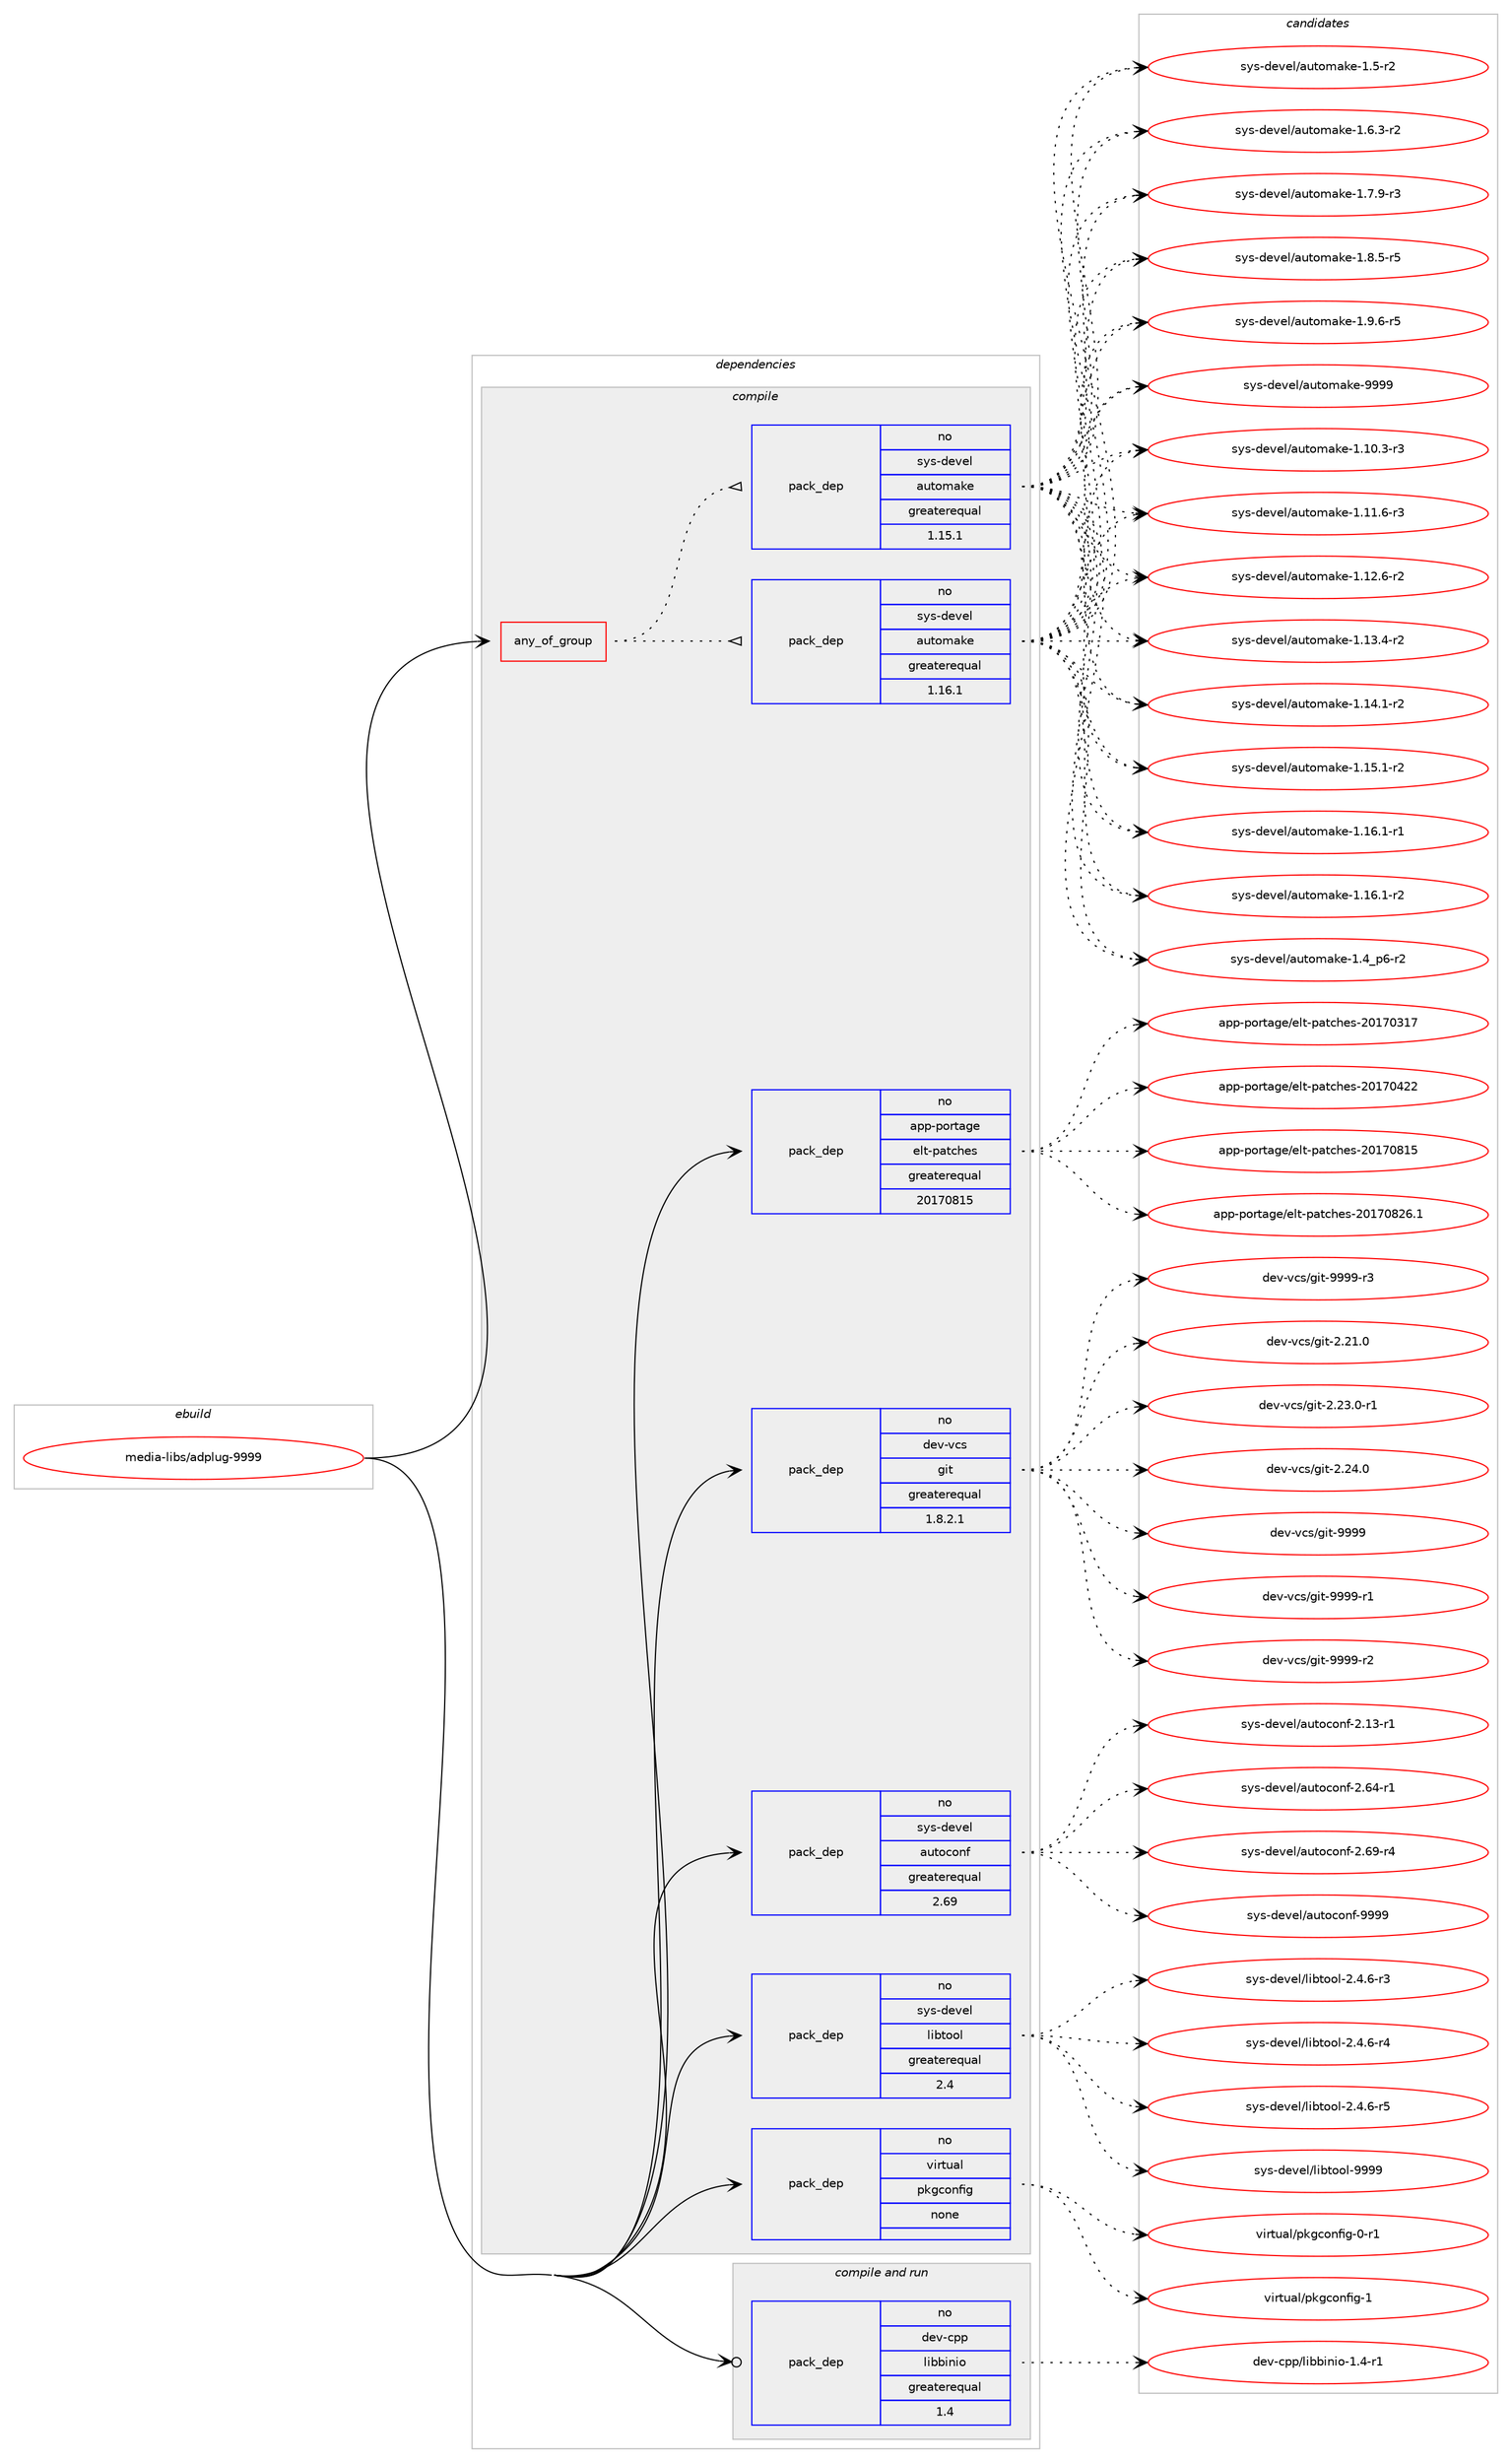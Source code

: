 digraph prolog {

# *************
# Graph options
# *************

newrank=true;
concentrate=true;
compound=true;
graph [rankdir=LR,fontname=Helvetica,fontsize=10,ranksep=1.5];#, ranksep=2.5, nodesep=0.2];
edge  [arrowhead=vee];
node  [fontname=Helvetica,fontsize=10];

# **********
# The ebuild
# **********

subgraph cluster_leftcol {
color=gray;
rank=same;
label=<<i>ebuild</i>>;
id [label="media-libs/adplug-9999", color=red, width=4, href="../media-libs/adplug-9999.svg"];
}

# ****************
# The dependencies
# ****************

subgraph cluster_midcol {
color=gray;
label=<<i>dependencies</i>>;
subgraph cluster_compile {
fillcolor="#eeeeee";
style=filled;
label=<<i>compile</i>>;
subgraph any13181 {
dependency784025 [label=<<TABLE BORDER="0" CELLBORDER="1" CELLSPACING="0" CELLPADDING="4"><TR><TD CELLPADDING="10">any_of_group</TD></TR></TABLE>>, shape=none, color=red];subgraph pack579841 {
dependency784026 [label=<<TABLE BORDER="0" CELLBORDER="1" CELLSPACING="0" CELLPADDING="4" WIDTH="220"><TR><TD ROWSPAN="6" CELLPADDING="30">pack_dep</TD></TR><TR><TD WIDTH="110">no</TD></TR><TR><TD>sys-devel</TD></TR><TR><TD>automake</TD></TR><TR><TD>greaterequal</TD></TR><TR><TD>1.16.1</TD></TR></TABLE>>, shape=none, color=blue];
}
dependency784025:e -> dependency784026:w [weight=20,style="dotted",arrowhead="oinv"];
subgraph pack579842 {
dependency784027 [label=<<TABLE BORDER="0" CELLBORDER="1" CELLSPACING="0" CELLPADDING="4" WIDTH="220"><TR><TD ROWSPAN="6" CELLPADDING="30">pack_dep</TD></TR><TR><TD WIDTH="110">no</TD></TR><TR><TD>sys-devel</TD></TR><TR><TD>automake</TD></TR><TR><TD>greaterequal</TD></TR><TR><TD>1.15.1</TD></TR></TABLE>>, shape=none, color=blue];
}
dependency784025:e -> dependency784027:w [weight=20,style="dotted",arrowhead="oinv"];
}
id:e -> dependency784025:w [weight=20,style="solid",arrowhead="vee"];
subgraph pack579843 {
dependency784028 [label=<<TABLE BORDER="0" CELLBORDER="1" CELLSPACING="0" CELLPADDING="4" WIDTH="220"><TR><TD ROWSPAN="6" CELLPADDING="30">pack_dep</TD></TR><TR><TD WIDTH="110">no</TD></TR><TR><TD>app-portage</TD></TR><TR><TD>elt-patches</TD></TR><TR><TD>greaterequal</TD></TR><TR><TD>20170815</TD></TR></TABLE>>, shape=none, color=blue];
}
id:e -> dependency784028:w [weight=20,style="solid",arrowhead="vee"];
subgraph pack579844 {
dependency784029 [label=<<TABLE BORDER="0" CELLBORDER="1" CELLSPACING="0" CELLPADDING="4" WIDTH="220"><TR><TD ROWSPAN="6" CELLPADDING="30">pack_dep</TD></TR><TR><TD WIDTH="110">no</TD></TR><TR><TD>dev-vcs</TD></TR><TR><TD>git</TD></TR><TR><TD>greaterequal</TD></TR><TR><TD>1.8.2.1</TD></TR></TABLE>>, shape=none, color=blue];
}
id:e -> dependency784029:w [weight=20,style="solid",arrowhead="vee"];
subgraph pack579845 {
dependency784030 [label=<<TABLE BORDER="0" CELLBORDER="1" CELLSPACING="0" CELLPADDING="4" WIDTH="220"><TR><TD ROWSPAN="6" CELLPADDING="30">pack_dep</TD></TR><TR><TD WIDTH="110">no</TD></TR><TR><TD>sys-devel</TD></TR><TR><TD>autoconf</TD></TR><TR><TD>greaterequal</TD></TR><TR><TD>2.69</TD></TR></TABLE>>, shape=none, color=blue];
}
id:e -> dependency784030:w [weight=20,style="solid",arrowhead="vee"];
subgraph pack579846 {
dependency784031 [label=<<TABLE BORDER="0" CELLBORDER="1" CELLSPACING="0" CELLPADDING="4" WIDTH="220"><TR><TD ROWSPAN="6" CELLPADDING="30">pack_dep</TD></TR><TR><TD WIDTH="110">no</TD></TR><TR><TD>sys-devel</TD></TR><TR><TD>libtool</TD></TR><TR><TD>greaterequal</TD></TR><TR><TD>2.4</TD></TR></TABLE>>, shape=none, color=blue];
}
id:e -> dependency784031:w [weight=20,style="solid",arrowhead="vee"];
subgraph pack579847 {
dependency784032 [label=<<TABLE BORDER="0" CELLBORDER="1" CELLSPACING="0" CELLPADDING="4" WIDTH="220"><TR><TD ROWSPAN="6" CELLPADDING="30">pack_dep</TD></TR><TR><TD WIDTH="110">no</TD></TR><TR><TD>virtual</TD></TR><TR><TD>pkgconfig</TD></TR><TR><TD>none</TD></TR><TR><TD></TD></TR></TABLE>>, shape=none, color=blue];
}
id:e -> dependency784032:w [weight=20,style="solid",arrowhead="vee"];
}
subgraph cluster_compileandrun {
fillcolor="#eeeeee";
style=filled;
label=<<i>compile and run</i>>;
subgraph pack579848 {
dependency784033 [label=<<TABLE BORDER="0" CELLBORDER="1" CELLSPACING="0" CELLPADDING="4" WIDTH="220"><TR><TD ROWSPAN="6" CELLPADDING="30">pack_dep</TD></TR><TR><TD WIDTH="110">no</TD></TR><TR><TD>dev-cpp</TD></TR><TR><TD>libbinio</TD></TR><TR><TD>greaterequal</TD></TR><TR><TD>1.4</TD></TR></TABLE>>, shape=none, color=blue];
}
id:e -> dependency784033:w [weight=20,style="solid",arrowhead="odotvee"];
}
subgraph cluster_run {
fillcolor="#eeeeee";
style=filled;
label=<<i>run</i>>;
}
}

# **************
# The candidates
# **************

subgraph cluster_choices {
rank=same;
color=gray;
label=<<i>candidates</i>>;

subgraph choice579841 {
color=black;
nodesep=1;
choice11512111545100101118101108479711711611110997107101454946494846514511451 [label="sys-devel/automake-1.10.3-r3", color=red, width=4,href="../sys-devel/automake-1.10.3-r3.svg"];
choice11512111545100101118101108479711711611110997107101454946494946544511451 [label="sys-devel/automake-1.11.6-r3", color=red, width=4,href="../sys-devel/automake-1.11.6-r3.svg"];
choice11512111545100101118101108479711711611110997107101454946495046544511450 [label="sys-devel/automake-1.12.6-r2", color=red, width=4,href="../sys-devel/automake-1.12.6-r2.svg"];
choice11512111545100101118101108479711711611110997107101454946495146524511450 [label="sys-devel/automake-1.13.4-r2", color=red, width=4,href="../sys-devel/automake-1.13.4-r2.svg"];
choice11512111545100101118101108479711711611110997107101454946495246494511450 [label="sys-devel/automake-1.14.1-r2", color=red, width=4,href="../sys-devel/automake-1.14.1-r2.svg"];
choice11512111545100101118101108479711711611110997107101454946495346494511450 [label="sys-devel/automake-1.15.1-r2", color=red, width=4,href="../sys-devel/automake-1.15.1-r2.svg"];
choice11512111545100101118101108479711711611110997107101454946495446494511449 [label="sys-devel/automake-1.16.1-r1", color=red, width=4,href="../sys-devel/automake-1.16.1-r1.svg"];
choice11512111545100101118101108479711711611110997107101454946495446494511450 [label="sys-devel/automake-1.16.1-r2", color=red, width=4,href="../sys-devel/automake-1.16.1-r2.svg"];
choice115121115451001011181011084797117116111109971071014549465295112544511450 [label="sys-devel/automake-1.4_p6-r2", color=red, width=4,href="../sys-devel/automake-1.4_p6-r2.svg"];
choice11512111545100101118101108479711711611110997107101454946534511450 [label="sys-devel/automake-1.5-r2", color=red, width=4,href="../sys-devel/automake-1.5-r2.svg"];
choice115121115451001011181011084797117116111109971071014549465446514511450 [label="sys-devel/automake-1.6.3-r2", color=red, width=4,href="../sys-devel/automake-1.6.3-r2.svg"];
choice115121115451001011181011084797117116111109971071014549465546574511451 [label="sys-devel/automake-1.7.9-r3", color=red, width=4,href="../sys-devel/automake-1.7.9-r3.svg"];
choice115121115451001011181011084797117116111109971071014549465646534511453 [label="sys-devel/automake-1.8.5-r5", color=red, width=4,href="../sys-devel/automake-1.8.5-r5.svg"];
choice115121115451001011181011084797117116111109971071014549465746544511453 [label="sys-devel/automake-1.9.6-r5", color=red, width=4,href="../sys-devel/automake-1.9.6-r5.svg"];
choice115121115451001011181011084797117116111109971071014557575757 [label="sys-devel/automake-9999", color=red, width=4,href="../sys-devel/automake-9999.svg"];
dependency784026:e -> choice11512111545100101118101108479711711611110997107101454946494846514511451:w [style=dotted,weight="100"];
dependency784026:e -> choice11512111545100101118101108479711711611110997107101454946494946544511451:w [style=dotted,weight="100"];
dependency784026:e -> choice11512111545100101118101108479711711611110997107101454946495046544511450:w [style=dotted,weight="100"];
dependency784026:e -> choice11512111545100101118101108479711711611110997107101454946495146524511450:w [style=dotted,weight="100"];
dependency784026:e -> choice11512111545100101118101108479711711611110997107101454946495246494511450:w [style=dotted,weight="100"];
dependency784026:e -> choice11512111545100101118101108479711711611110997107101454946495346494511450:w [style=dotted,weight="100"];
dependency784026:e -> choice11512111545100101118101108479711711611110997107101454946495446494511449:w [style=dotted,weight="100"];
dependency784026:e -> choice11512111545100101118101108479711711611110997107101454946495446494511450:w [style=dotted,weight="100"];
dependency784026:e -> choice115121115451001011181011084797117116111109971071014549465295112544511450:w [style=dotted,weight="100"];
dependency784026:e -> choice11512111545100101118101108479711711611110997107101454946534511450:w [style=dotted,weight="100"];
dependency784026:e -> choice115121115451001011181011084797117116111109971071014549465446514511450:w [style=dotted,weight="100"];
dependency784026:e -> choice115121115451001011181011084797117116111109971071014549465546574511451:w [style=dotted,weight="100"];
dependency784026:e -> choice115121115451001011181011084797117116111109971071014549465646534511453:w [style=dotted,weight="100"];
dependency784026:e -> choice115121115451001011181011084797117116111109971071014549465746544511453:w [style=dotted,weight="100"];
dependency784026:e -> choice115121115451001011181011084797117116111109971071014557575757:w [style=dotted,weight="100"];
}
subgraph choice579842 {
color=black;
nodesep=1;
choice11512111545100101118101108479711711611110997107101454946494846514511451 [label="sys-devel/automake-1.10.3-r3", color=red, width=4,href="../sys-devel/automake-1.10.3-r3.svg"];
choice11512111545100101118101108479711711611110997107101454946494946544511451 [label="sys-devel/automake-1.11.6-r3", color=red, width=4,href="../sys-devel/automake-1.11.6-r3.svg"];
choice11512111545100101118101108479711711611110997107101454946495046544511450 [label="sys-devel/automake-1.12.6-r2", color=red, width=4,href="../sys-devel/automake-1.12.6-r2.svg"];
choice11512111545100101118101108479711711611110997107101454946495146524511450 [label="sys-devel/automake-1.13.4-r2", color=red, width=4,href="../sys-devel/automake-1.13.4-r2.svg"];
choice11512111545100101118101108479711711611110997107101454946495246494511450 [label="sys-devel/automake-1.14.1-r2", color=red, width=4,href="../sys-devel/automake-1.14.1-r2.svg"];
choice11512111545100101118101108479711711611110997107101454946495346494511450 [label="sys-devel/automake-1.15.1-r2", color=red, width=4,href="../sys-devel/automake-1.15.1-r2.svg"];
choice11512111545100101118101108479711711611110997107101454946495446494511449 [label="sys-devel/automake-1.16.1-r1", color=red, width=4,href="../sys-devel/automake-1.16.1-r1.svg"];
choice11512111545100101118101108479711711611110997107101454946495446494511450 [label="sys-devel/automake-1.16.1-r2", color=red, width=4,href="../sys-devel/automake-1.16.1-r2.svg"];
choice115121115451001011181011084797117116111109971071014549465295112544511450 [label="sys-devel/automake-1.4_p6-r2", color=red, width=4,href="../sys-devel/automake-1.4_p6-r2.svg"];
choice11512111545100101118101108479711711611110997107101454946534511450 [label="sys-devel/automake-1.5-r2", color=red, width=4,href="../sys-devel/automake-1.5-r2.svg"];
choice115121115451001011181011084797117116111109971071014549465446514511450 [label="sys-devel/automake-1.6.3-r2", color=red, width=4,href="../sys-devel/automake-1.6.3-r2.svg"];
choice115121115451001011181011084797117116111109971071014549465546574511451 [label="sys-devel/automake-1.7.9-r3", color=red, width=4,href="../sys-devel/automake-1.7.9-r3.svg"];
choice115121115451001011181011084797117116111109971071014549465646534511453 [label="sys-devel/automake-1.8.5-r5", color=red, width=4,href="../sys-devel/automake-1.8.5-r5.svg"];
choice115121115451001011181011084797117116111109971071014549465746544511453 [label="sys-devel/automake-1.9.6-r5", color=red, width=4,href="../sys-devel/automake-1.9.6-r5.svg"];
choice115121115451001011181011084797117116111109971071014557575757 [label="sys-devel/automake-9999", color=red, width=4,href="../sys-devel/automake-9999.svg"];
dependency784027:e -> choice11512111545100101118101108479711711611110997107101454946494846514511451:w [style=dotted,weight="100"];
dependency784027:e -> choice11512111545100101118101108479711711611110997107101454946494946544511451:w [style=dotted,weight="100"];
dependency784027:e -> choice11512111545100101118101108479711711611110997107101454946495046544511450:w [style=dotted,weight="100"];
dependency784027:e -> choice11512111545100101118101108479711711611110997107101454946495146524511450:w [style=dotted,weight="100"];
dependency784027:e -> choice11512111545100101118101108479711711611110997107101454946495246494511450:w [style=dotted,weight="100"];
dependency784027:e -> choice11512111545100101118101108479711711611110997107101454946495346494511450:w [style=dotted,weight="100"];
dependency784027:e -> choice11512111545100101118101108479711711611110997107101454946495446494511449:w [style=dotted,weight="100"];
dependency784027:e -> choice11512111545100101118101108479711711611110997107101454946495446494511450:w [style=dotted,weight="100"];
dependency784027:e -> choice115121115451001011181011084797117116111109971071014549465295112544511450:w [style=dotted,weight="100"];
dependency784027:e -> choice11512111545100101118101108479711711611110997107101454946534511450:w [style=dotted,weight="100"];
dependency784027:e -> choice115121115451001011181011084797117116111109971071014549465446514511450:w [style=dotted,weight="100"];
dependency784027:e -> choice115121115451001011181011084797117116111109971071014549465546574511451:w [style=dotted,weight="100"];
dependency784027:e -> choice115121115451001011181011084797117116111109971071014549465646534511453:w [style=dotted,weight="100"];
dependency784027:e -> choice115121115451001011181011084797117116111109971071014549465746544511453:w [style=dotted,weight="100"];
dependency784027:e -> choice115121115451001011181011084797117116111109971071014557575757:w [style=dotted,weight="100"];
}
subgraph choice579843 {
color=black;
nodesep=1;
choice97112112451121111141169710310147101108116451129711699104101115455048495548514955 [label="app-portage/elt-patches-20170317", color=red, width=4,href="../app-portage/elt-patches-20170317.svg"];
choice97112112451121111141169710310147101108116451129711699104101115455048495548525050 [label="app-portage/elt-patches-20170422", color=red, width=4,href="../app-portage/elt-patches-20170422.svg"];
choice97112112451121111141169710310147101108116451129711699104101115455048495548564953 [label="app-portage/elt-patches-20170815", color=red, width=4,href="../app-portage/elt-patches-20170815.svg"];
choice971121124511211111411697103101471011081164511297116991041011154550484955485650544649 [label="app-portage/elt-patches-20170826.1", color=red, width=4,href="../app-portage/elt-patches-20170826.1.svg"];
dependency784028:e -> choice97112112451121111141169710310147101108116451129711699104101115455048495548514955:w [style=dotted,weight="100"];
dependency784028:e -> choice97112112451121111141169710310147101108116451129711699104101115455048495548525050:w [style=dotted,weight="100"];
dependency784028:e -> choice97112112451121111141169710310147101108116451129711699104101115455048495548564953:w [style=dotted,weight="100"];
dependency784028:e -> choice971121124511211111411697103101471011081164511297116991041011154550484955485650544649:w [style=dotted,weight="100"];
}
subgraph choice579844 {
color=black;
nodesep=1;
choice10010111845118991154710310511645504650494648 [label="dev-vcs/git-2.21.0", color=red, width=4,href="../dev-vcs/git-2.21.0.svg"];
choice100101118451189911547103105116455046505146484511449 [label="dev-vcs/git-2.23.0-r1", color=red, width=4,href="../dev-vcs/git-2.23.0-r1.svg"];
choice10010111845118991154710310511645504650524648 [label="dev-vcs/git-2.24.0", color=red, width=4,href="../dev-vcs/git-2.24.0.svg"];
choice1001011184511899115471031051164557575757 [label="dev-vcs/git-9999", color=red, width=4,href="../dev-vcs/git-9999.svg"];
choice10010111845118991154710310511645575757574511449 [label="dev-vcs/git-9999-r1", color=red, width=4,href="../dev-vcs/git-9999-r1.svg"];
choice10010111845118991154710310511645575757574511450 [label="dev-vcs/git-9999-r2", color=red, width=4,href="../dev-vcs/git-9999-r2.svg"];
choice10010111845118991154710310511645575757574511451 [label="dev-vcs/git-9999-r3", color=red, width=4,href="../dev-vcs/git-9999-r3.svg"];
dependency784029:e -> choice10010111845118991154710310511645504650494648:w [style=dotted,weight="100"];
dependency784029:e -> choice100101118451189911547103105116455046505146484511449:w [style=dotted,weight="100"];
dependency784029:e -> choice10010111845118991154710310511645504650524648:w [style=dotted,weight="100"];
dependency784029:e -> choice1001011184511899115471031051164557575757:w [style=dotted,weight="100"];
dependency784029:e -> choice10010111845118991154710310511645575757574511449:w [style=dotted,weight="100"];
dependency784029:e -> choice10010111845118991154710310511645575757574511450:w [style=dotted,weight="100"];
dependency784029:e -> choice10010111845118991154710310511645575757574511451:w [style=dotted,weight="100"];
}
subgraph choice579845 {
color=black;
nodesep=1;
choice1151211154510010111810110847971171161119911111010245504649514511449 [label="sys-devel/autoconf-2.13-r1", color=red, width=4,href="../sys-devel/autoconf-2.13-r1.svg"];
choice1151211154510010111810110847971171161119911111010245504654524511449 [label="sys-devel/autoconf-2.64-r1", color=red, width=4,href="../sys-devel/autoconf-2.64-r1.svg"];
choice1151211154510010111810110847971171161119911111010245504654574511452 [label="sys-devel/autoconf-2.69-r4", color=red, width=4,href="../sys-devel/autoconf-2.69-r4.svg"];
choice115121115451001011181011084797117116111991111101024557575757 [label="sys-devel/autoconf-9999", color=red, width=4,href="../sys-devel/autoconf-9999.svg"];
dependency784030:e -> choice1151211154510010111810110847971171161119911111010245504649514511449:w [style=dotted,weight="100"];
dependency784030:e -> choice1151211154510010111810110847971171161119911111010245504654524511449:w [style=dotted,weight="100"];
dependency784030:e -> choice1151211154510010111810110847971171161119911111010245504654574511452:w [style=dotted,weight="100"];
dependency784030:e -> choice115121115451001011181011084797117116111991111101024557575757:w [style=dotted,weight="100"];
}
subgraph choice579846 {
color=black;
nodesep=1;
choice1151211154510010111810110847108105981161111111084550465246544511451 [label="sys-devel/libtool-2.4.6-r3", color=red, width=4,href="../sys-devel/libtool-2.4.6-r3.svg"];
choice1151211154510010111810110847108105981161111111084550465246544511452 [label="sys-devel/libtool-2.4.6-r4", color=red, width=4,href="../sys-devel/libtool-2.4.6-r4.svg"];
choice1151211154510010111810110847108105981161111111084550465246544511453 [label="sys-devel/libtool-2.4.6-r5", color=red, width=4,href="../sys-devel/libtool-2.4.6-r5.svg"];
choice1151211154510010111810110847108105981161111111084557575757 [label="sys-devel/libtool-9999", color=red, width=4,href="../sys-devel/libtool-9999.svg"];
dependency784031:e -> choice1151211154510010111810110847108105981161111111084550465246544511451:w [style=dotted,weight="100"];
dependency784031:e -> choice1151211154510010111810110847108105981161111111084550465246544511452:w [style=dotted,weight="100"];
dependency784031:e -> choice1151211154510010111810110847108105981161111111084550465246544511453:w [style=dotted,weight="100"];
dependency784031:e -> choice1151211154510010111810110847108105981161111111084557575757:w [style=dotted,weight="100"];
}
subgraph choice579847 {
color=black;
nodesep=1;
choice11810511411611797108471121071039911111010210510345484511449 [label="virtual/pkgconfig-0-r1", color=red, width=4,href="../virtual/pkgconfig-0-r1.svg"];
choice1181051141161179710847112107103991111101021051034549 [label="virtual/pkgconfig-1", color=red, width=4,href="../virtual/pkgconfig-1.svg"];
dependency784032:e -> choice11810511411611797108471121071039911111010210510345484511449:w [style=dotted,weight="100"];
dependency784032:e -> choice1181051141161179710847112107103991111101021051034549:w [style=dotted,weight="100"];
}
subgraph choice579848 {
color=black;
nodesep=1;
choice1001011184599112112471081059898105110105111454946524511449 [label="dev-cpp/libbinio-1.4-r1", color=red, width=4,href="../dev-cpp/libbinio-1.4-r1.svg"];
dependency784033:e -> choice1001011184599112112471081059898105110105111454946524511449:w [style=dotted,weight="100"];
}
}

}
